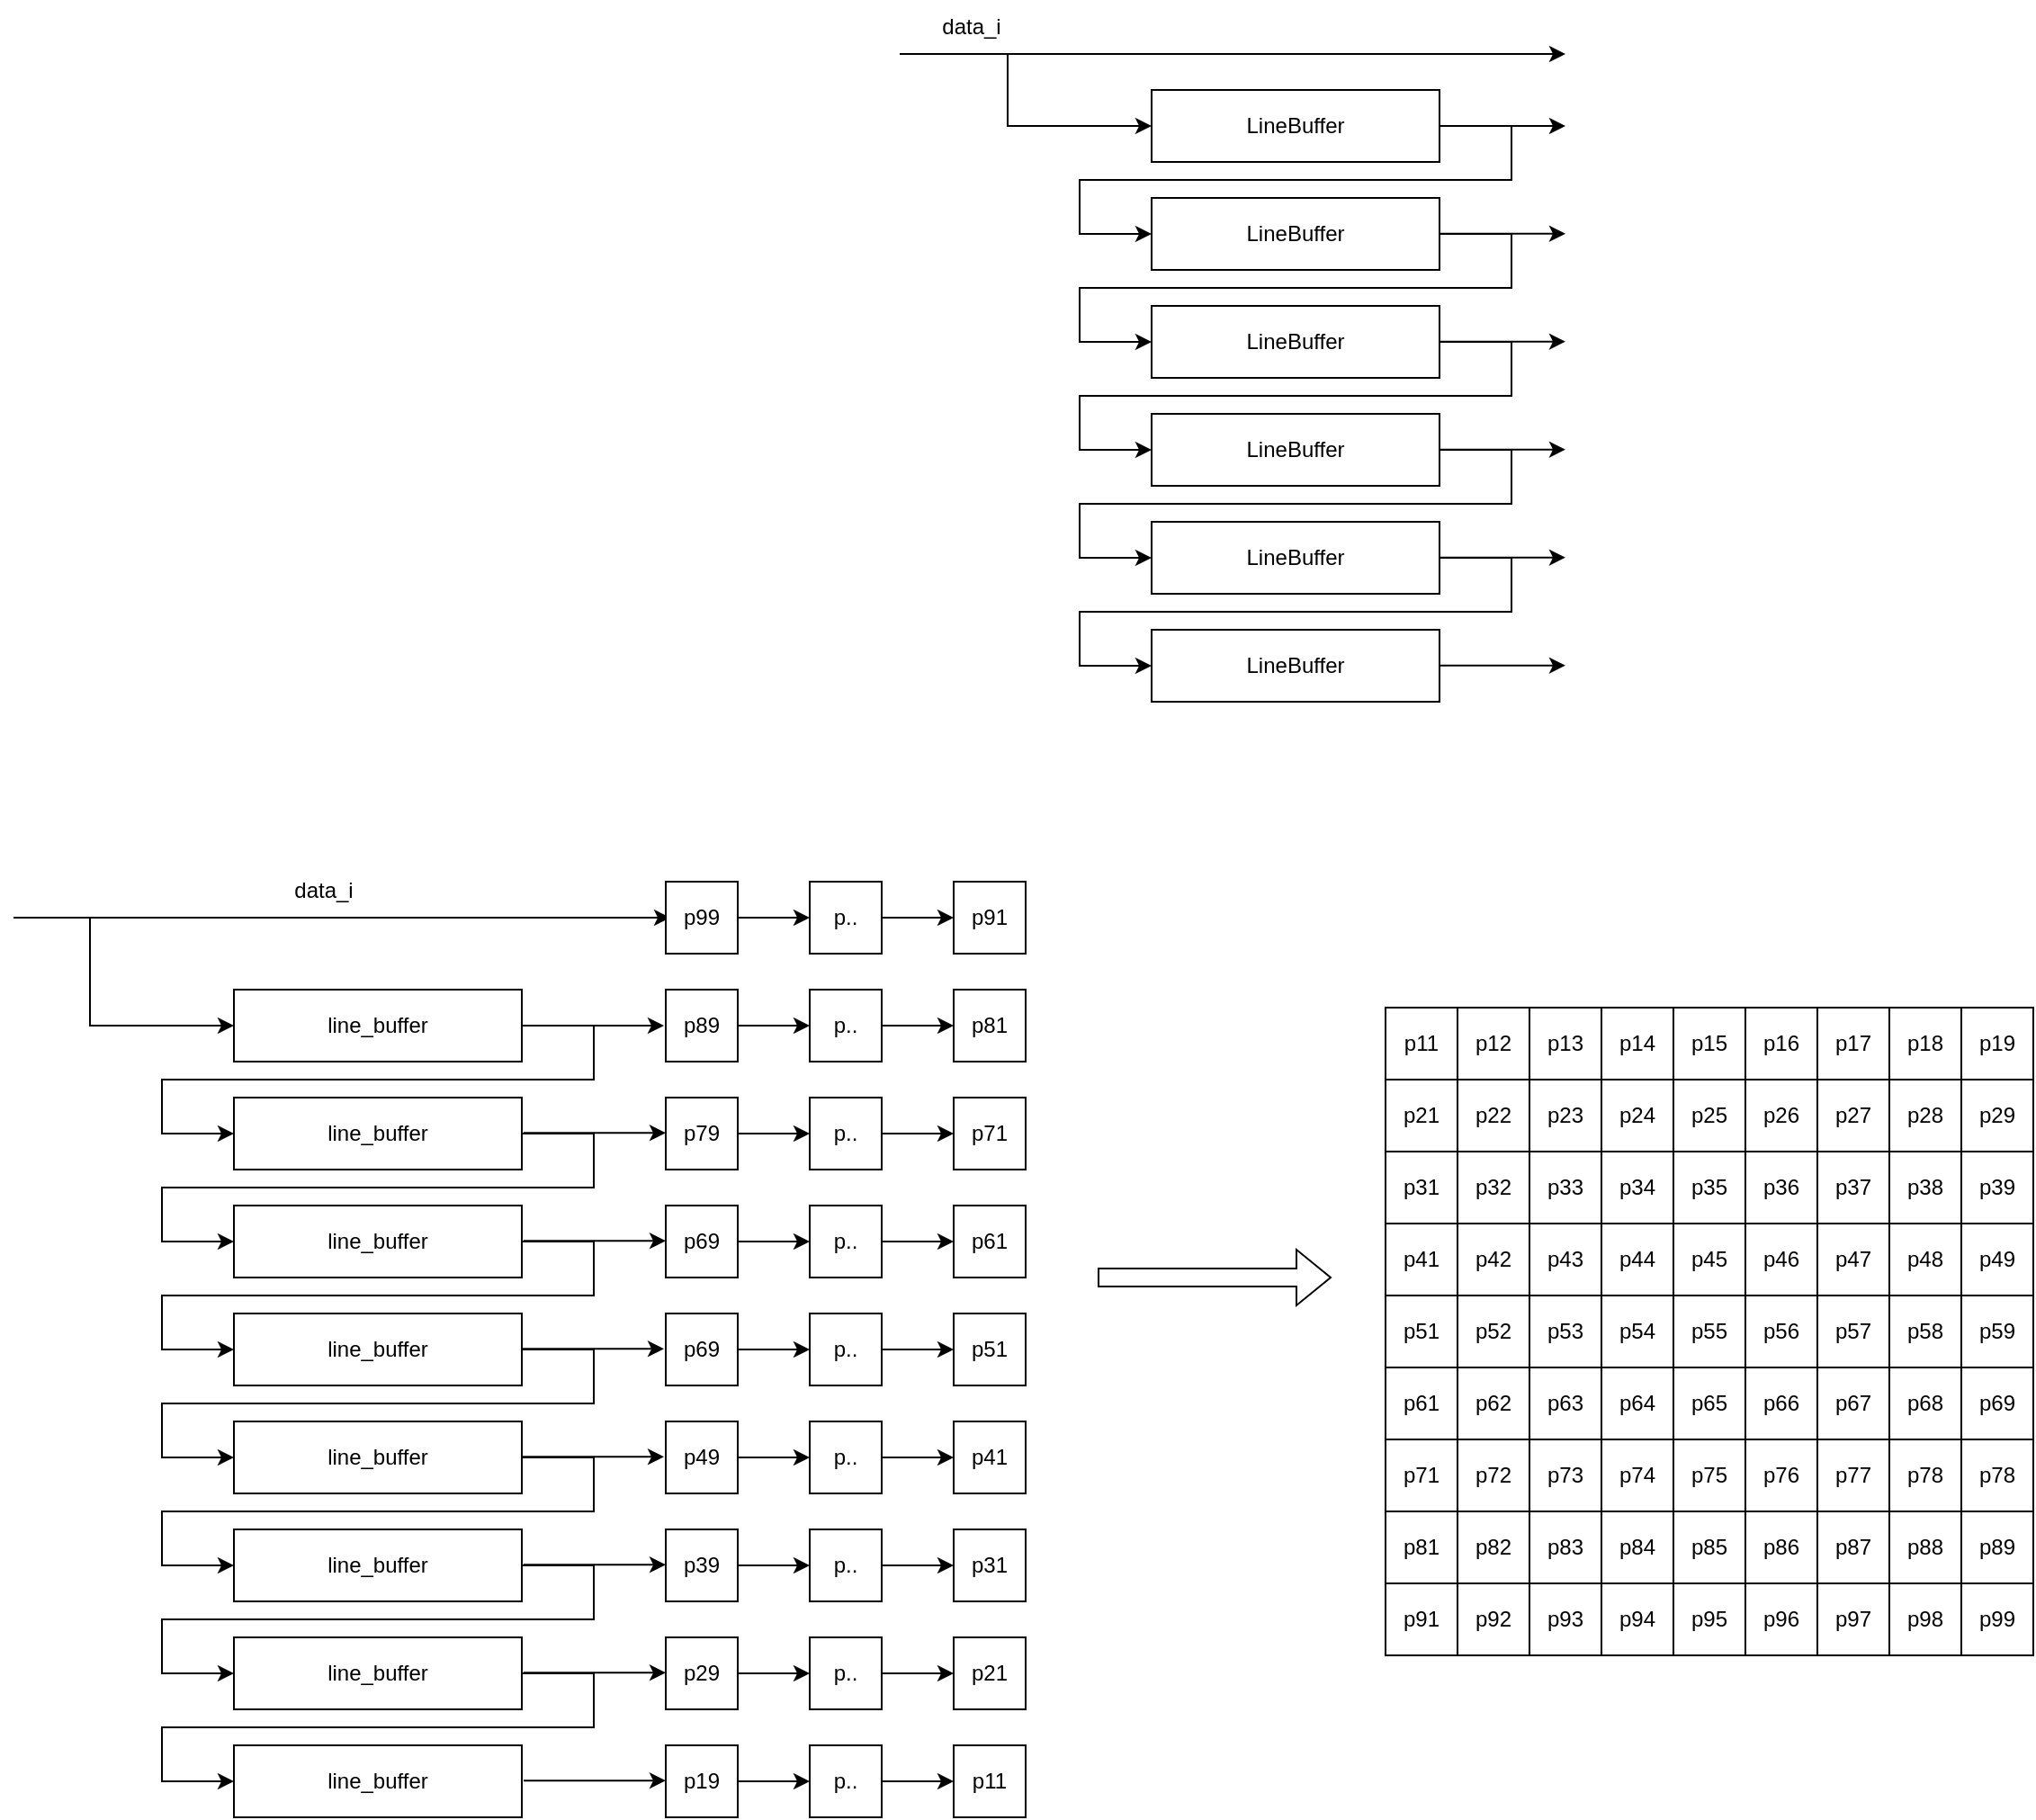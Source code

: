 <mxfile version="27.0.1">
  <diagram name="Page-1" id="rGgKpB5m5iq16dW2CrbF">
    <mxGraphModel dx="780" dy="1506" grid="1" gridSize="10" guides="1" tooltips="1" connect="1" arrows="1" fold="1" page="1" pageScale="1" pageWidth="850" pageHeight="1100" math="0" shadow="0">
      <root>
        <mxCell id="0" />
        <mxCell id="1" parent="0" />
        <mxCell id="uVn_jafMMcIAH3ZnY_Oj-1" value="" style="endArrow=classic;html=1;rounded=0;entryX=0;entryY=0.5;entryDx=0;entryDy=0;" parent="1" edge="1">
          <mxGeometry width="50" height="50" relative="1" as="geometry">
            <mxPoint x="77.5" y="320" as="sourcePoint" />
            <mxPoint x="442.5" y="320" as="targetPoint" />
          </mxGeometry>
        </mxCell>
        <mxCell id="uVn_jafMMcIAH3ZnY_Oj-3" value="data_i" style="text;html=1;align=center;verticalAlign=middle;whiteSpace=wrap;rounded=0;" parent="1" vertex="1">
          <mxGeometry x="220" y="290" width="60" height="30" as="geometry" />
        </mxCell>
        <mxCell id="uVn_jafMMcIAH3ZnY_Oj-5" value="line_buffer" style="rounded=0;whiteSpace=wrap;html=1;" parent="1" vertex="1">
          <mxGeometry x="200" y="360" width="160" height="40" as="geometry" />
        </mxCell>
        <mxCell id="uVn_jafMMcIAH3ZnY_Oj-12" value="line_buffer" style="rounded=0;whiteSpace=wrap;html=1;" parent="1" vertex="1">
          <mxGeometry x="200" y="420" width="160" height="40" as="geometry" />
        </mxCell>
        <mxCell id="uVn_jafMMcIAH3ZnY_Oj-13" value="line_buffer" style="rounded=0;whiteSpace=wrap;html=1;" parent="1" vertex="1">
          <mxGeometry x="200" y="480" width="160" height="40" as="geometry" />
        </mxCell>
        <mxCell id="uVn_jafMMcIAH3ZnY_Oj-14" value="line_buffer" style="rounded=0;whiteSpace=wrap;html=1;" parent="1" vertex="1">
          <mxGeometry x="200" y="540" width="160" height="40" as="geometry" />
        </mxCell>
        <mxCell id="uVn_jafMMcIAH3ZnY_Oj-16" value="line_buffer" style="rounded=0;whiteSpace=wrap;html=1;" parent="1" vertex="1">
          <mxGeometry x="200" y="600" width="160" height="40" as="geometry" />
        </mxCell>
        <mxCell id="uVn_jafMMcIAH3ZnY_Oj-17" value="line_buffer" style="rounded=0;whiteSpace=wrap;html=1;" parent="1" vertex="1">
          <mxGeometry x="200" y="660" width="160" height="40" as="geometry" />
        </mxCell>
        <mxCell id="uVn_jafMMcIAH3ZnY_Oj-18" value="line_buffer" style="rounded=0;whiteSpace=wrap;html=1;" parent="1" vertex="1">
          <mxGeometry x="200" y="720" width="160" height="40" as="geometry" />
        </mxCell>
        <mxCell id="uVn_jafMMcIAH3ZnY_Oj-19" value="line_buffer" style="rounded=0;whiteSpace=wrap;html=1;" parent="1" vertex="1">
          <mxGeometry x="200" y="780" width="160" height="40" as="geometry" />
        </mxCell>
        <mxCell id="uVn_jafMMcIAH3ZnY_Oj-21" value="" style="endArrow=classic;html=1;rounded=0;entryX=0;entryY=0.5;entryDx=0;entryDy=0;" parent="1" target="uVn_jafMMcIAH3ZnY_Oj-5" edge="1">
          <mxGeometry width="50" height="50" relative="1" as="geometry">
            <mxPoint x="120" y="320" as="sourcePoint" />
            <mxPoint x="180" y="350" as="targetPoint" />
            <Array as="points">
              <mxPoint x="120" y="380" />
            </Array>
          </mxGeometry>
        </mxCell>
        <mxCell id="uVn_jafMMcIAH3ZnY_Oj-23" value="" style="endArrow=classic;html=1;rounded=0;exitX=1;exitY=0.5;exitDx=0;exitDy=0;entryX=0;entryY=0.5;entryDx=0;entryDy=0;" parent="1" source="uVn_jafMMcIAH3ZnY_Oj-5" target="uVn_jafMMcIAH3ZnY_Oj-12" edge="1">
          <mxGeometry width="50" height="50" relative="1" as="geometry">
            <mxPoint x="360" y="420" as="sourcePoint" />
            <mxPoint x="410" y="370" as="targetPoint" />
            <Array as="points">
              <mxPoint x="400" y="380" />
              <mxPoint x="400" y="410" />
              <mxPoint x="160" y="410" />
              <mxPoint x="160" y="440" />
            </Array>
          </mxGeometry>
        </mxCell>
        <mxCell id="uVn_jafMMcIAH3ZnY_Oj-25" value="" style="endArrow=classic;html=1;rounded=0;exitX=1;exitY=0.5;exitDx=0;exitDy=0;entryX=0;entryY=0.5;entryDx=0;entryDy=0;" parent="1" source="uVn_jafMMcIAH3ZnY_Oj-12" target="uVn_jafMMcIAH3ZnY_Oj-13" edge="1">
          <mxGeometry width="50" height="50" relative="1" as="geometry">
            <mxPoint x="360" y="490" as="sourcePoint" />
            <mxPoint x="410" y="440" as="targetPoint" />
            <Array as="points">
              <mxPoint x="400" y="440" />
              <mxPoint x="400" y="470" />
              <mxPoint x="160" y="470" />
              <mxPoint x="160" y="500" />
            </Array>
          </mxGeometry>
        </mxCell>
        <mxCell id="uVn_jafMMcIAH3ZnY_Oj-26" value="" style="endArrow=classic;html=1;rounded=0;exitX=1;exitY=0.5;exitDx=0;exitDy=0;entryX=0;entryY=0.5;entryDx=0;entryDy=0;" parent="1" edge="1">
          <mxGeometry width="50" height="50" relative="1" as="geometry">
            <mxPoint x="360" y="500" as="sourcePoint" />
            <mxPoint x="200" y="560" as="targetPoint" />
            <Array as="points">
              <mxPoint x="400" y="500" />
              <mxPoint x="400" y="530" />
              <mxPoint x="160" y="530" />
              <mxPoint x="160" y="560" />
            </Array>
          </mxGeometry>
        </mxCell>
        <mxCell id="uVn_jafMMcIAH3ZnY_Oj-27" value="" style="endArrow=classic;html=1;rounded=0;exitX=1;exitY=0.5;exitDx=0;exitDy=0;entryX=0;entryY=0.5;entryDx=0;entryDy=0;" parent="1" edge="1">
          <mxGeometry width="50" height="50" relative="1" as="geometry">
            <mxPoint x="360" y="560" as="sourcePoint" />
            <mxPoint x="200" y="620" as="targetPoint" />
            <Array as="points">
              <mxPoint x="400" y="560" />
              <mxPoint x="400" y="590" />
              <mxPoint x="160" y="590" />
              <mxPoint x="160" y="620" />
            </Array>
          </mxGeometry>
        </mxCell>
        <mxCell id="uVn_jafMMcIAH3ZnY_Oj-28" value="" style="endArrow=classic;html=1;rounded=0;exitX=1;exitY=0.5;exitDx=0;exitDy=0;entryX=0;entryY=0.5;entryDx=0;entryDy=0;" parent="1" edge="1">
          <mxGeometry width="50" height="50" relative="1" as="geometry">
            <mxPoint x="360" y="620" as="sourcePoint" />
            <mxPoint x="200" y="680" as="targetPoint" />
            <Array as="points">
              <mxPoint x="400" y="620" />
              <mxPoint x="400" y="650" />
              <mxPoint x="160" y="650" />
              <mxPoint x="160" y="680" />
            </Array>
          </mxGeometry>
        </mxCell>
        <mxCell id="uVn_jafMMcIAH3ZnY_Oj-29" value="" style="endArrow=classic;html=1;rounded=0;exitX=1;exitY=0.5;exitDx=0;exitDy=0;entryX=0;entryY=0.5;entryDx=0;entryDy=0;" parent="1" edge="1">
          <mxGeometry width="50" height="50" relative="1" as="geometry">
            <mxPoint x="360" y="680" as="sourcePoint" />
            <mxPoint x="200" y="740" as="targetPoint" />
            <Array as="points">
              <mxPoint x="400" y="680" />
              <mxPoint x="400" y="710" />
              <mxPoint x="160" y="710" />
              <mxPoint x="160" y="740" />
            </Array>
          </mxGeometry>
        </mxCell>
        <mxCell id="uVn_jafMMcIAH3ZnY_Oj-30" value="" style="endArrow=classic;html=1;rounded=0;exitX=1;exitY=0.5;exitDx=0;exitDy=0;entryX=0;entryY=0.5;entryDx=0;entryDy=0;" parent="1" edge="1">
          <mxGeometry width="50" height="50" relative="1" as="geometry">
            <mxPoint x="360" y="740" as="sourcePoint" />
            <mxPoint x="200" y="800" as="targetPoint" />
            <Array as="points">
              <mxPoint x="400" y="740" />
              <mxPoint x="400" y="770" />
              <mxPoint x="160" y="770" />
              <mxPoint x="160" y="800" />
            </Array>
          </mxGeometry>
        </mxCell>
        <mxCell id="uVn_jafMMcIAH3ZnY_Oj-44" value="" style="endArrow=classic;html=1;rounded=0;exitX=1;exitY=0.5;exitDx=0;exitDy=0;" parent="1" source="uVn_jafMMcIAH3ZnY_Oj-5" edge="1">
          <mxGeometry width="50" height="50" relative="1" as="geometry">
            <mxPoint x="420" y="440" as="sourcePoint" />
            <mxPoint x="439" y="380" as="targetPoint" />
          </mxGeometry>
        </mxCell>
        <mxCell id="uVn_jafMMcIAH3ZnY_Oj-54" value="" style="group" parent="1" vertex="1" connectable="0">
          <mxGeometry x="440" y="360" width="200" height="40" as="geometry" />
        </mxCell>
        <mxCell id="uVn_jafMMcIAH3ZnY_Oj-55" value="p89" style="rounded=0;whiteSpace=wrap;html=1;" parent="uVn_jafMMcIAH3ZnY_Oj-54" vertex="1">
          <mxGeometry width="40" height="40" as="geometry" />
        </mxCell>
        <mxCell id="uVn_jafMMcIAH3ZnY_Oj-56" value="" style="endArrow=classic;html=1;rounded=0;exitX=1;exitY=0.5;exitDx=0;exitDy=0;" parent="uVn_jafMMcIAH3ZnY_Oj-54" source="uVn_jafMMcIAH3ZnY_Oj-55" edge="1">
          <mxGeometry width="50" height="50" relative="1" as="geometry">
            <mxPoint x="120" y="90" as="sourcePoint" />
            <mxPoint x="80" y="20" as="targetPoint" />
          </mxGeometry>
        </mxCell>
        <mxCell id="uVn_jafMMcIAH3ZnY_Oj-57" value="p.." style="rounded=0;whiteSpace=wrap;html=1;" parent="uVn_jafMMcIAH3ZnY_Oj-54" vertex="1">
          <mxGeometry x="80" width="40" height="40" as="geometry" />
        </mxCell>
        <mxCell id="uVn_jafMMcIAH3ZnY_Oj-58" value="p81" style="rounded=0;whiteSpace=wrap;html=1;" parent="uVn_jafMMcIAH3ZnY_Oj-54" vertex="1">
          <mxGeometry x="160" width="40" height="40" as="geometry" />
        </mxCell>
        <mxCell id="uVn_jafMMcIAH3ZnY_Oj-59" value="" style="endArrow=classic;html=1;rounded=0;exitX=1;exitY=0.5;exitDx=0;exitDy=0;entryX=0;entryY=0.5;entryDx=0;entryDy=0;" parent="uVn_jafMMcIAH3ZnY_Oj-54" source="uVn_jafMMcIAH3ZnY_Oj-57" target="uVn_jafMMcIAH3ZnY_Oj-58" edge="1">
          <mxGeometry width="50" height="50" relative="1" as="geometry">
            <mxPoint x="190" y="105" as="sourcePoint" />
            <mxPoint x="240" y="55" as="targetPoint" />
          </mxGeometry>
        </mxCell>
        <mxCell id="uVn_jafMMcIAH3ZnY_Oj-85" value="" style="group" parent="1" vertex="1" connectable="0">
          <mxGeometry x="440" y="420" width="200" height="40" as="geometry" />
        </mxCell>
        <mxCell id="uVn_jafMMcIAH3ZnY_Oj-86" value="p79" style="rounded=0;whiteSpace=wrap;html=1;" parent="uVn_jafMMcIAH3ZnY_Oj-85" vertex="1">
          <mxGeometry width="40" height="40" as="geometry" />
        </mxCell>
        <mxCell id="uVn_jafMMcIAH3ZnY_Oj-87" value="" style="endArrow=classic;html=1;rounded=0;exitX=1;exitY=0.5;exitDx=0;exitDy=0;" parent="uVn_jafMMcIAH3ZnY_Oj-85" source="uVn_jafMMcIAH3ZnY_Oj-86" edge="1">
          <mxGeometry width="50" height="50" relative="1" as="geometry">
            <mxPoint x="120" y="90" as="sourcePoint" />
            <mxPoint x="80" y="20" as="targetPoint" />
          </mxGeometry>
        </mxCell>
        <mxCell id="uVn_jafMMcIAH3ZnY_Oj-88" value="p.." style="rounded=0;whiteSpace=wrap;html=1;" parent="uVn_jafMMcIAH3ZnY_Oj-85" vertex="1">
          <mxGeometry x="80" width="40" height="40" as="geometry" />
        </mxCell>
        <mxCell id="uVn_jafMMcIAH3ZnY_Oj-89" value="p71" style="rounded=0;whiteSpace=wrap;html=1;" parent="uVn_jafMMcIAH3ZnY_Oj-85" vertex="1">
          <mxGeometry x="160" width="40" height="40" as="geometry" />
        </mxCell>
        <mxCell id="uVn_jafMMcIAH3ZnY_Oj-90" value="" style="endArrow=classic;html=1;rounded=0;exitX=1;exitY=0.5;exitDx=0;exitDy=0;entryX=0;entryY=0.5;entryDx=0;entryDy=0;" parent="uVn_jafMMcIAH3ZnY_Oj-85" source="uVn_jafMMcIAH3ZnY_Oj-88" target="uVn_jafMMcIAH3ZnY_Oj-89" edge="1">
          <mxGeometry width="50" height="50" relative="1" as="geometry">
            <mxPoint x="190" y="105" as="sourcePoint" />
            <mxPoint x="240" y="55" as="targetPoint" />
          </mxGeometry>
        </mxCell>
        <mxCell id="uVn_jafMMcIAH3ZnY_Oj-91" value="" style="group" parent="1" vertex="1" connectable="0">
          <mxGeometry x="440" y="480" width="200" height="40" as="geometry" />
        </mxCell>
        <mxCell id="uVn_jafMMcIAH3ZnY_Oj-92" value="p69" style="rounded=0;whiteSpace=wrap;html=1;" parent="uVn_jafMMcIAH3ZnY_Oj-91" vertex="1">
          <mxGeometry width="40" height="40" as="geometry" />
        </mxCell>
        <mxCell id="uVn_jafMMcIAH3ZnY_Oj-93" value="" style="endArrow=classic;html=1;rounded=0;exitX=1;exitY=0.5;exitDx=0;exitDy=0;" parent="uVn_jafMMcIAH3ZnY_Oj-91" source="uVn_jafMMcIAH3ZnY_Oj-92" edge="1">
          <mxGeometry width="50" height="50" relative="1" as="geometry">
            <mxPoint x="120" y="90" as="sourcePoint" />
            <mxPoint x="80" y="20" as="targetPoint" />
          </mxGeometry>
        </mxCell>
        <mxCell id="uVn_jafMMcIAH3ZnY_Oj-94" value="p.." style="rounded=0;whiteSpace=wrap;html=1;" parent="uVn_jafMMcIAH3ZnY_Oj-91" vertex="1">
          <mxGeometry x="80" width="40" height="40" as="geometry" />
        </mxCell>
        <mxCell id="uVn_jafMMcIAH3ZnY_Oj-95" value="p61" style="rounded=0;whiteSpace=wrap;html=1;" parent="uVn_jafMMcIAH3ZnY_Oj-91" vertex="1">
          <mxGeometry x="160" width="40" height="40" as="geometry" />
        </mxCell>
        <mxCell id="uVn_jafMMcIAH3ZnY_Oj-96" value="" style="endArrow=classic;html=1;rounded=0;exitX=1;exitY=0.5;exitDx=0;exitDy=0;entryX=0;entryY=0.5;entryDx=0;entryDy=0;" parent="uVn_jafMMcIAH3ZnY_Oj-91" source="uVn_jafMMcIAH3ZnY_Oj-94" target="uVn_jafMMcIAH3ZnY_Oj-95" edge="1">
          <mxGeometry width="50" height="50" relative="1" as="geometry">
            <mxPoint x="190" y="105" as="sourcePoint" />
            <mxPoint x="240" y="55" as="targetPoint" />
          </mxGeometry>
        </mxCell>
        <mxCell id="uVn_jafMMcIAH3ZnY_Oj-97" value="" style="group" parent="1" vertex="1" connectable="0">
          <mxGeometry x="440" y="540" width="200" height="40" as="geometry" />
        </mxCell>
        <mxCell id="uVn_jafMMcIAH3ZnY_Oj-98" value="p69" style="rounded=0;whiteSpace=wrap;html=1;" parent="uVn_jafMMcIAH3ZnY_Oj-97" vertex="1">
          <mxGeometry width="40" height="40" as="geometry" />
        </mxCell>
        <mxCell id="uVn_jafMMcIAH3ZnY_Oj-99" value="" style="endArrow=classic;html=1;rounded=0;exitX=1;exitY=0.5;exitDx=0;exitDy=0;" parent="uVn_jafMMcIAH3ZnY_Oj-97" source="uVn_jafMMcIAH3ZnY_Oj-98" edge="1">
          <mxGeometry width="50" height="50" relative="1" as="geometry">
            <mxPoint x="120" y="90" as="sourcePoint" />
            <mxPoint x="80" y="20" as="targetPoint" />
          </mxGeometry>
        </mxCell>
        <mxCell id="uVn_jafMMcIAH3ZnY_Oj-100" value="p.." style="rounded=0;whiteSpace=wrap;html=1;" parent="uVn_jafMMcIAH3ZnY_Oj-97" vertex="1">
          <mxGeometry x="80" width="40" height="40" as="geometry" />
        </mxCell>
        <mxCell id="uVn_jafMMcIAH3ZnY_Oj-101" value="p51" style="rounded=0;whiteSpace=wrap;html=1;" parent="uVn_jafMMcIAH3ZnY_Oj-97" vertex="1">
          <mxGeometry x="160" width="40" height="40" as="geometry" />
        </mxCell>
        <mxCell id="uVn_jafMMcIAH3ZnY_Oj-102" value="" style="endArrow=classic;html=1;rounded=0;exitX=1;exitY=0.5;exitDx=0;exitDy=0;entryX=0;entryY=0.5;entryDx=0;entryDy=0;" parent="uVn_jafMMcIAH3ZnY_Oj-97" source="uVn_jafMMcIAH3ZnY_Oj-100" target="uVn_jafMMcIAH3ZnY_Oj-101" edge="1">
          <mxGeometry width="50" height="50" relative="1" as="geometry">
            <mxPoint x="190" y="105" as="sourcePoint" />
            <mxPoint x="240" y="55" as="targetPoint" />
          </mxGeometry>
        </mxCell>
        <mxCell id="uVn_jafMMcIAH3ZnY_Oj-103" value="" style="group" parent="1" vertex="1" connectable="0">
          <mxGeometry x="440" y="600" width="200" height="40" as="geometry" />
        </mxCell>
        <mxCell id="uVn_jafMMcIAH3ZnY_Oj-104" value="p49" style="rounded=0;whiteSpace=wrap;html=1;" parent="uVn_jafMMcIAH3ZnY_Oj-103" vertex="1">
          <mxGeometry width="40" height="40" as="geometry" />
        </mxCell>
        <mxCell id="uVn_jafMMcIAH3ZnY_Oj-105" value="" style="endArrow=classic;html=1;rounded=0;exitX=1;exitY=0.5;exitDx=0;exitDy=0;" parent="uVn_jafMMcIAH3ZnY_Oj-103" source="uVn_jafMMcIAH3ZnY_Oj-104" edge="1">
          <mxGeometry width="50" height="50" relative="1" as="geometry">
            <mxPoint x="120" y="90" as="sourcePoint" />
            <mxPoint x="80" y="20" as="targetPoint" />
          </mxGeometry>
        </mxCell>
        <mxCell id="uVn_jafMMcIAH3ZnY_Oj-106" value="p.." style="rounded=0;whiteSpace=wrap;html=1;" parent="uVn_jafMMcIAH3ZnY_Oj-103" vertex="1">
          <mxGeometry x="80" width="40" height="40" as="geometry" />
        </mxCell>
        <mxCell id="uVn_jafMMcIAH3ZnY_Oj-107" value="p41" style="rounded=0;whiteSpace=wrap;html=1;" parent="uVn_jafMMcIAH3ZnY_Oj-103" vertex="1">
          <mxGeometry x="160" width="40" height="40" as="geometry" />
        </mxCell>
        <mxCell id="uVn_jafMMcIAH3ZnY_Oj-108" value="" style="endArrow=classic;html=1;rounded=0;exitX=1;exitY=0.5;exitDx=0;exitDy=0;entryX=0;entryY=0.5;entryDx=0;entryDy=0;" parent="uVn_jafMMcIAH3ZnY_Oj-103" source="uVn_jafMMcIAH3ZnY_Oj-106" target="uVn_jafMMcIAH3ZnY_Oj-107" edge="1">
          <mxGeometry width="50" height="50" relative="1" as="geometry">
            <mxPoint x="190" y="105" as="sourcePoint" />
            <mxPoint x="240" y="55" as="targetPoint" />
          </mxGeometry>
        </mxCell>
        <mxCell id="uVn_jafMMcIAH3ZnY_Oj-109" value="" style="group" parent="1" vertex="1" connectable="0">
          <mxGeometry x="440" y="660" width="200" height="40" as="geometry" />
        </mxCell>
        <mxCell id="uVn_jafMMcIAH3ZnY_Oj-110" value="p39" style="rounded=0;whiteSpace=wrap;html=1;" parent="uVn_jafMMcIAH3ZnY_Oj-109" vertex="1">
          <mxGeometry width="40" height="40" as="geometry" />
        </mxCell>
        <mxCell id="uVn_jafMMcIAH3ZnY_Oj-111" value="" style="endArrow=classic;html=1;rounded=0;exitX=1;exitY=0.5;exitDx=0;exitDy=0;" parent="uVn_jafMMcIAH3ZnY_Oj-109" source="uVn_jafMMcIAH3ZnY_Oj-110" edge="1">
          <mxGeometry width="50" height="50" relative="1" as="geometry">
            <mxPoint x="120" y="90" as="sourcePoint" />
            <mxPoint x="80" y="20" as="targetPoint" />
          </mxGeometry>
        </mxCell>
        <mxCell id="uVn_jafMMcIAH3ZnY_Oj-112" value="p.." style="rounded=0;whiteSpace=wrap;html=1;" parent="uVn_jafMMcIAH3ZnY_Oj-109" vertex="1">
          <mxGeometry x="80" width="40" height="40" as="geometry" />
        </mxCell>
        <mxCell id="uVn_jafMMcIAH3ZnY_Oj-113" value="p31" style="rounded=0;whiteSpace=wrap;html=1;" parent="uVn_jafMMcIAH3ZnY_Oj-109" vertex="1">
          <mxGeometry x="160" width="40" height="40" as="geometry" />
        </mxCell>
        <mxCell id="uVn_jafMMcIAH3ZnY_Oj-114" value="" style="endArrow=classic;html=1;rounded=0;exitX=1;exitY=0.5;exitDx=0;exitDy=0;entryX=0;entryY=0.5;entryDx=0;entryDy=0;" parent="uVn_jafMMcIAH3ZnY_Oj-109" source="uVn_jafMMcIAH3ZnY_Oj-112" target="uVn_jafMMcIAH3ZnY_Oj-113" edge="1">
          <mxGeometry width="50" height="50" relative="1" as="geometry">
            <mxPoint x="190" y="105" as="sourcePoint" />
            <mxPoint x="240" y="55" as="targetPoint" />
          </mxGeometry>
        </mxCell>
        <mxCell id="uVn_jafMMcIAH3ZnY_Oj-115" value="" style="group" parent="1" vertex="1" connectable="0">
          <mxGeometry x="440" y="720" width="200" height="40" as="geometry" />
        </mxCell>
        <mxCell id="uVn_jafMMcIAH3ZnY_Oj-116" value="p29" style="rounded=0;whiteSpace=wrap;html=1;" parent="uVn_jafMMcIAH3ZnY_Oj-115" vertex="1">
          <mxGeometry width="40" height="40" as="geometry" />
        </mxCell>
        <mxCell id="uVn_jafMMcIAH3ZnY_Oj-117" value="" style="endArrow=classic;html=1;rounded=0;exitX=1;exitY=0.5;exitDx=0;exitDy=0;" parent="uVn_jafMMcIAH3ZnY_Oj-115" source="uVn_jafMMcIAH3ZnY_Oj-116" edge="1">
          <mxGeometry width="50" height="50" relative="1" as="geometry">
            <mxPoint x="120" y="90" as="sourcePoint" />
            <mxPoint x="80" y="20" as="targetPoint" />
          </mxGeometry>
        </mxCell>
        <mxCell id="uVn_jafMMcIAH3ZnY_Oj-118" value="p.." style="rounded=0;whiteSpace=wrap;html=1;" parent="uVn_jafMMcIAH3ZnY_Oj-115" vertex="1">
          <mxGeometry x="80" width="40" height="40" as="geometry" />
        </mxCell>
        <mxCell id="uVn_jafMMcIAH3ZnY_Oj-119" value="p21" style="rounded=0;whiteSpace=wrap;html=1;" parent="uVn_jafMMcIAH3ZnY_Oj-115" vertex="1">
          <mxGeometry x="160" width="40" height="40" as="geometry" />
        </mxCell>
        <mxCell id="uVn_jafMMcIAH3ZnY_Oj-120" value="" style="endArrow=classic;html=1;rounded=0;exitX=1;exitY=0.5;exitDx=0;exitDy=0;entryX=0;entryY=0.5;entryDx=0;entryDy=0;" parent="uVn_jafMMcIAH3ZnY_Oj-115" source="uVn_jafMMcIAH3ZnY_Oj-118" target="uVn_jafMMcIAH3ZnY_Oj-119" edge="1">
          <mxGeometry width="50" height="50" relative="1" as="geometry">
            <mxPoint x="190" y="105" as="sourcePoint" />
            <mxPoint x="240" y="55" as="targetPoint" />
          </mxGeometry>
        </mxCell>
        <mxCell id="uVn_jafMMcIAH3ZnY_Oj-121" value="" style="endArrow=classic;html=1;rounded=0;exitX=1;exitY=0.5;exitDx=0;exitDy=0;" parent="1" edge="1">
          <mxGeometry width="50" height="50" relative="1" as="geometry">
            <mxPoint x="361" y="439.67" as="sourcePoint" />
            <mxPoint x="440" y="439.67" as="targetPoint" />
          </mxGeometry>
        </mxCell>
        <mxCell id="uVn_jafMMcIAH3ZnY_Oj-122" value="" style="endArrow=classic;html=1;rounded=0;exitX=1;exitY=0.5;exitDx=0;exitDy=0;" parent="1" edge="1">
          <mxGeometry width="50" height="50" relative="1" as="geometry">
            <mxPoint x="361" y="499.67" as="sourcePoint" />
            <mxPoint x="440" y="499.67" as="targetPoint" />
          </mxGeometry>
        </mxCell>
        <mxCell id="uVn_jafMMcIAH3ZnY_Oj-123" value="" style="endArrow=classic;html=1;rounded=0;exitX=1;exitY=0.5;exitDx=0;exitDy=0;" parent="1" edge="1">
          <mxGeometry width="50" height="50" relative="1" as="geometry">
            <mxPoint x="360" y="559.67" as="sourcePoint" />
            <mxPoint x="439" y="559.67" as="targetPoint" />
          </mxGeometry>
        </mxCell>
        <mxCell id="uVn_jafMMcIAH3ZnY_Oj-124" value="" style="endArrow=classic;html=1;rounded=0;exitX=1;exitY=0.5;exitDx=0;exitDy=0;" parent="1" edge="1">
          <mxGeometry width="50" height="50" relative="1" as="geometry">
            <mxPoint x="360" y="619.67" as="sourcePoint" />
            <mxPoint x="439" y="619.67" as="targetPoint" />
          </mxGeometry>
        </mxCell>
        <mxCell id="uVn_jafMMcIAH3ZnY_Oj-125" value="" style="endArrow=classic;html=1;rounded=0;exitX=1;exitY=0.5;exitDx=0;exitDy=0;" parent="1" edge="1">
          <mxGeometry width="50" height="50" relative="1" as="geometry">
            <mxPoint x="361" y="679.67" as="sourcePoint" />
            <mxPoint x="440" y="679.67" as="targetPoint" />
          </mxGeometry>
        </mxCell>
        <mxCell id="uVn_jafMMcIAH3ZnY_Oj-126" value="" style="endArrow=classic;html=1;rounded=0;exitX=1;exitY=0.5;exitDx=0;exitDy=0;" parent="1" edge="1">
          <mxGeometry width="50" height="50" relative="1" as="geometry">
            <mxPoint x="361" y="739.67" as="sourcePoint" />
            <mxPoint x="440" y="739.67" as="targetPoint" />
          </mxGeometry>
        </mxCell>
        <mxCell id="uVn_jafMMcIAH3ZnY_Oj-127" value="" style="group" parent="1" vertex="1" connectable="0">
          <mxGeometry x="440" y="780" width="200" height="40" as="geometry" />
        </mxCell>
        <mxCell id="uVn_jafMMcIAH3ZnY_Oj-128" value="p19" style="rounded=0;whiteSpace=wrap;html=1;" parent="uVn_jafMMcIAH3ZnY_Oj-127" vertex="1">
          <mxGeometry width="40" height="40" as="geometry" />
        </mxCell>
        <mxCell id="uVn_jafMMcIAH3ZnY_Oj-129" value="" style="endArrow=classic;html=1;rounded=0;exitX=1;exitY=0.5;exitDx=0;exitDy=0;" parent="uVn_jafMMcIAH3ZnY_Oj-127" source="uVn_jafMMcIAH3ZnY_Oj-128" edge="1">
          <mxGeometry width="50" height="50" relative="1" as="geometry">
            <mxPoint x="120" y="90" as="sourcePoint" />
            <mxPoint x="80" y="20" as="targetPoint" />
          </mxGeometry>
        </mxCell>
        <mxCell id="uVn_jafMMcIAH3ZnY_Oj-130" value="p.." style="rounded=0;whiteSpace=wrap;html=1;" parent="uVn_jafMMcIAH3ZnY_Oj-127" vertex="1">
          <mxGeometry x="80" width="40" height="40" as="geometry" />
        </mxCell>
        <mxCell id="uVn_jafMMcIAH3ZnY_Oj-131" value="p11" style="rounded=0;whiteSpace=wrap;html=1;" parent="uVn_jafMMcIAH3ZnY_Oj-127" vertex="1">
          <mxGeometry x="160" width="40" height="40" as="geometry" />
        </mxCell>
        <mxCell id="uVn_jafMMcIAH3ZnY_Oj-132" value="" style="endArrow=classic;html=1;rounded=0;exitX=1;exitY=0.5;exitDx=0;exitDy=0;entryX=0;entryY=0.5;entryDx=0;entryDy=0;" parent="uVn_jafMMcIAH3ZnY_Oj-127" source="uVn_jafMMcIAH3ZnY_Oj-130" target="uVn_jafMMcIAH3ZnY_Oj-131" edge="1">
          <mxGeometry width="50" height="50" relative="1" as="geometry">
            <mxPoint x="190" y="105" as="sourcePoint" />
            <mxPoint x="240" y="55" as="targetPoint" />
          </mxGeometry>
        </mxCell>
        <mxCell id="uVn_jafMMcIAH3ZnY_Oj-133" value="" style="endArrow=classic;html=1;rounded=0;exitX=1;exitY=0.5;exitDx=0;exitDy=0;" parent="1" edge="1">
          <mxGeometry width="50" height="50" relative="1" as="geometry">
            <mxPoint x="361" y="799.6" as="sourcePoint" />
            <mxPoint x="440" y="799.6" as="targetPoint" />
          </mxGeometry>
        </mxCell>
        <mxCell id="uVn_jafMMcIAH3ZnY_Oj-134" value="" style="shape=flexArrow;endArrow=classic;html=1;rounded=0;" parent="1" edge="1">
          <mxGeometry width="50" height="50" relative="1" as="geometry">
            <mxPoint x="680" y="520" as="sourcePoint" />
            <mxPoint x="810" y="520" as="targetPoint" />
          </mxGeometry>
        </mxCell>
        <mxCell id="uVn_jafMMcIAH3ZnY_Oj-48" value="p99" style="rounded=0;whiteSpace=wrap;html=1;" parent="1" vertex="1">
          <mxGeometry x="440" y="300" width="40" height="40" as="geometry" />
        </mxCell>
        <mxCell id="uVn_jafMMcIAH3ZnY_Oj-49" value="" style="endArrow=classic;html=1;rounded=0;exitX=1;exitY=0.5;exitDx=0;exitDy=0;" parent="1" source="uVn_jafMMcIAH3ZnY_Oj-48" edge="1">
          <mxGeometry width="50" height="50" relative="1" as="geometry">
            <mxPoint x="560" y="390" as="sourcePoint" />
            <mxPoint x="520" y="320" as="targetPoint" />
          </mxGeometry>
        </mxCell>
        <mxCell id="uVn_jafMMcIAH3ZnY_Oj-50" value="p.." style="rounded=0;whiteSpace=wrap;html=1;" parent="1" vertex="1">
          <mxGeometry x="520" y="300" width="40" height="40" as="geometry" />
        </mxCell>
        <mxCell id="uVn_jafMMcIAH3ZnY_Oj-51" value="p91" style="rounded=0;whiteSpace=wrap;html=1;" parent="1" vertex="1">
          <mxGeometry x="600" y="300" width="40" height="40" as="geometry" />
        </mxCell>
        <mxCell id="uVn_jafMMcIAH3ZnY_Oj-52" value="" style="endArrow=classic;html=1;rounded=0;exitX=1;exitY=0.5;exitDx=0;exitDy=0;entryX=0;entryY=0.5;entryDx=0;entryDy=0;" parent="1" source="uVn_jafMMcIAH3ZnY_Oj-50" target="uVn_jafMMcIAH3ZnY_Oj-51" edge="1">
          <mxGeometry width="50" height="50" relative="1" as="geometry">
            <mxPoint x="630" y="405" as="sourcePoint" />
            <mxPoint x="680" y="355" as="targetPoint" />
          </mxGeometry>
        </mxCell>
        <mxCell id="uVn_jafMMcIAH3ZnY_Oj-136" value="p11" style="rounded=0;whiteSpace=wrap;html=1;container=0;" parent="1" vertex="1">
          <mxGeometry x="840" y="370" width="40" height="40" as="geometry" />
        </mxCell>
        <mxCell id="uVn_jafMMcIAH3ZnY_Oj-137" value="p12" style="rounded=0;whiteSpace=wrap;html=1;container=0;" parent="1" vertex="1">
          <mxGeometry x="880" y="370" width="40" height="40" as="geometry" />
        </mxCell>
        <mxCell id="uVn_jafMMcIAH3ZnY_Oj-138" value="p13" style="rounded=0;whiteSpace=wrap;html=1;container=0;" parent="1" vertex="1">
          <mxGeometry x="920" y="370" width="40" height="40" as="geometry" />
        </mxCell>
        <mxCell id="uVn_jafMMcIAH3ZnY_Oj-139" value="p14" style="rounded=0;whiteSpace=wrap;html=1;container=0;" parent="1" vertex="1">
          <mxGeometry x="960" y="370" width="40" height="40" as="geometry" />
        </mxCell>
        <mxCell id="uVn_jafMMcIAH3ZnY_Oj-140" value="p15" style="rounded=0;whiteSpace=wrap;html=1;container=0;" parent="1" vertex="1">
          <mxGeometry x="1000" y="370" width="40" height="40" as="geometry" />
        </mxCell>
        <mxCell id="uVn_jafMMcIAH3ZnY_Oj-141" value="p16" style="rounded=0;whiteSpace=wrap;html=1;container=0;" parent="1" vertex="1">
          <mxGeometry x="1040" y="370" width="40" height="40" as="geometry" />
        </mxCell>
        <mxCell id="uVn_jafMMcIAH3ZnY_Oj-142" value="p17" style="rounded=0;whiteSpace=wrap;html=1;container=0;" parent="1" vertex="1">
          <mxGeometry x="1080" y="370" width="40" height="40" as="geometry" />
        </mxCell>
        <mxCell id="uVn_jafMMcIAH3ZnY_Oj-143" value="p18" style="rounded=0;whiteSpace=wrap;html=1;container=0;" parent="1" vertex="1">
          <mxGeometry x="1120" y="370" width="40" height="40" as="geometry" />
        </mxCell>
        <mxCell id="uVn_jafMMcIAH3ZnY_Oj-144" value="p19" style="rounded=0;whiteSpace=wrap;html=1;container=0;" parent="1" vertex="1">
          <mxGeometry x="1160" y="370" width="40" height="40" as="geometry" />
        </mxCell>
        <mxCell id="uVn_jafMMcIAH3ZnY_Oj-156" value="p21" style="rounded=0;whiteSpace=wrap;html=1;container=0;" parent="1" vertex="1">
          <mxGeometry x="840" y="410" width="40" height="40" as="geometry" />
        </mxCell>
        <mxCell id="uVn_jafMMcIAH3ZnY_Oj-157" value="p22" style="rounded=0;whiteSpace=wrap;html=1;container=0;" parent="1" vertex="1">
          <mxGeometry x="880" y="410" width="40" height="40" as="geometry" />
        </mxCell>
        <mxCell id="uVn_jafMMcIAH3ZnY_Oj-158" value="p23" style="rounded=0;whiteSpace=wrap;html=1;container=0;" parent="1" vertex="1">
          <mxGeometry x="920" y="410" width="40" height="40" as="geometry" />
        </mxCell>
        <mxCell id="uVn_jafMMcIAH3ZnY_Oj-159" value="p24" style="rounded=0;whiteSpace=wrap;html=1;container=0;" parent="1" vertex="1">
          <mxGeometry x="960" y="410" width="40" height="40" as="geometry" />
        </mxCell>
        <mxCell id="uVn_jafMMcIAH3ZnY_Oj-160" value="p25" style="rounded=0;whiteSpace=wrap;html=1;container=0;" parent="1" vertex="1">
          <mxGeometry x="1000" y="410" width="40" height="40" as="geometry" />
        </mxCell>
        <mxCell id="uVn_jafMMcIAH3ZnY_Oj-161" value="p26" style="rounded=0;whiteSpace=wrap;html=1;container=0;" parent="1" vertex="1">
          <mxGeometry x="1040" y="410" width="40" height="40" as="geometry" />
        </mxCell>
        <mxCell id="uVn_jafMMcIAH3ZnY_Oj-162" value="p27" style="rounded=0;whiteSpace=wrap;html=1;container=0;" parent="1" vertex="1">
          <mxGeometry x="1080" y="410" width="40" height="40" as="geometry" />
        </mxCell>
        <mxCell id="uVn_jafMMcIAH3ZnY_Oj-163" value="p28" style="rounded=0;whiteSpace=wrap;html=1;container=0;" parent="1" vertex="1">
          <mxGeometry x="1120" y="410" width="40" height="40" as="geometry" />
        </mxCell>
        <mxCell id="uVn_jafMMcIAH3ZnY_Oj-164" value="p29" style="rounded=0;whiteSpace=wrap;html=1;container=0;" parent="1" vertex="1">
          <mxGeometry x="1160" y="410" width="40" height="40" as="geometry" />
        </mxCell>
        <mxCell id="uVn_jafMMcIAH3ZnY_Oj-166" value="p31" style="rounded=0;whiteSpace=wrap;html=1;container=0;" parent="1" vertex="1">
          <mxGeometry x="840" y="450" width="40" height="40" as="geometry" />
        </mxCell>
        <mxCell id="uVn_jafMMcIAH3ZnY_Oj-167" value="p32" style="rounded=0;whiteSpace=wrap;html=1;container=0;" parent="1" vertex="1">
          <mxGeometry x="880" y="450" width="40" height="40" as="geometry" />
        </mxCell>
        <mxCell id="uVn_jafMMcIAH3ZnY_Oj-168" value="p33" style="rounded=0;whiteSpace=wrap;html=1;container=0;" parent="1" vertex="1">
          <mxGeometry x="920" y="450" width="40" height="40" as="geometry" />
        </mxCell>
        <mxCell id="uVn_jafMMcIAH3ZnY_Oj-169" value="p34" style="rounded=0;whiteSpace=wrap;html=1;container=0;" parent="1" vertex="1">
          <mxGeometry x="960" y="450" width="40" height="40" as="geometry" />
        </mxCell>
        <mxCell id="uVn_jafMMcIAH3ZnY_Oj-170" value="p35" style="rounded=0;whiteSpace=wrap;html=1;container=0;" parent="1" vertex="1">
          <mxGeometry x="1000" y="450" width="40" height="40" as="geometry" />
        </mxCell>
        <mxCell id="uVn_jafMMcIAH3ZnY_Oj-171" value="p36" style="rounded=0;whiteSpace=wrap;html=1;container=0;" parent="1" vertex="1">
          <mxGeometry x="1040" y="450" width="40" height="40" as="geometry" />
        </mxCell>
        <mxCell id="uVn_jafMMcIAH3ZnY_Oj-172" value="p37" style="rounded=0;whiteSpace=wrap;html=1;container=0;" parent="1" vertex="1">
          <mxGeometry x="1080" y="450" width="40" height="40" as="geometry" />
        </mxCell>
        <mxCell id="uVn_jafMMcIAH3ZnY_Oj-173" value="p38" style="rounded=0;whiteSpace=wrap;html=1;container=0;" parent="1" vertex="1">
          <mxGeometry x="1120" y="450" width="40" height="40" as="geometry" />
        </mxCell>
        <mxCell id="uVn_jafMMcIAH3ZnY_Oj-174" value="p39" style="rounded=0;whiteSpace=wrap;html=1;container=0;" parent="1" vertex="1">
          <mxGeometry x="1160" y="450" width="40" height="40" as="geometry" />
        </mxCell>
        <mxCell id="uVn_jafMMcIAH3ZnY_Oj-176" value="p41" style="rounded=0;whiteSpace=wrap;html=1;container=0;" parent="1" vertex="1">
          <mxGeometry x="840" y="490" width="40" height="40" as="geometry" />
        </mxCell>
        <mxCell id="uVn_jafMMcIAH3ZnY_Oj-177" value="p42" style="rounded=0;whiteSpace=wrap;html=1;container=0;" parent="1" vertex="1">
          <mxGeometry x="880" y="490" width="40" height="40" as="geometry" />
        </mxCell>
        <mxCell id="uVn_jafMMcIAH3ZnY_Oj-178" value="p43" style="rounded=0;whiteSpace=wrap;html=1;container=0;" parent="1" vertex="1">
          <mxGeometry x="920" y="490" width="40" height="40" as="geometry" />
        </mxCell>
        <mxCell id="uVn_jafMMcIAH3ZnY_Oj-179" value="p44" style="rounded=0;whiteSpace=wrap;html=1;container=0;" parent="1" vertex="1">
          <mxGeometry x="960" y="490" width="40" height="40" as="geometry" />
        </mxCell>
        <mxCell id="uVn_jafMMcIAH3ZnY_Oj-180" value="p45" style="rounded=0;whiteSpace=wrap;html=1;container=0;" parent="1" vertex="1">
          <mxGeometry x="1000" y="490" width="40" height="40" as="geometry" />
        </mxCell>
        <mxCell id="uVn_jafMMcIAH3ZnY_Oj-181" value="p46" style="rounded=0;whiteSpace=wrap;html=1;container=0;" parent="1" vertex="1">
          <mxGeometry x="1040" y="490" width="40" height="40" as="geometry" />
        </mxCell>
        <mxCell id="uVn_jafMMcIAH3ZnY_Oj-182" value="p47" style="rounded=0;whiteSpace=wrap;html=1;container=0;" parent="1" vertex="1">
          <mxGeometry x="1080" y="490" width="40" height="40" as="geometry" />
        </mxCell>
        <mxCell id="uVn_jafMMcIAH3ZnY_Oj-183" value="p48" style="rounded=0;whiteSpace=wrap;html=1;container=0;" parent="1" vertex="1">
          <mxGeometry x="1120" y="490" width="40" height="40" as="geometry" />
        </mxCell>
        <mxCell id="uVn_jafMMcIAH3ZnY_Oj-184" value="p49" style="rounded=0;whiteSpace=wrap;html=1;container=0;" parent="1" vertex="1">
          <mxGeometry x="1160" y="490" width="40" height="40" as="geometry" />
        </mxCell>
        <mxCell id="uVn_jafMMcIAH3ZnY_Oj-186" value="p51" style="rounded=0;whiteSpace=wrap;html=1;container=0;" parent="1" vertex="1">
          <mxGeometry x="840" y="530" width="40" height="40" as="geometry" />
        </mxCell>
        <mxCell id="uVn_jafMMcIAH3ZnY_Oj-187" value="p52" style="rounded=0;whiteSpace=wrap;html=1;container=0;" parent="1" vertex="1">
          <mxGeometry x="880" y="530" width="40" height="40" as="geometry" />
        </mxCell>
        <mxCell id="uVn_jafMMcIAH3ZnY_Oj-188" value="p53" style="rounded=0;whiteSpace=wrap;html=1;container=0;" parent="1" vertex="1">
          <mxGeometry x="920" y="530" width="40" height="40" as="geometry" />
        </mxCell>
        <mxCell id="uVn_jafMMcIAH3ZnY_Oj-189" value="p54" style="rounded=0;whiteSpace=wrap;html=1;container=0;" parent="1" vertex="1">
          <mxGeometry x="960" y="530" width="40" height="40" as="geometry" />
        </mxCell>
        <mxCell id="uVn_jafMMcIAH3ZnY_Oj-190" value="p55" style="rounded=0;whiteSpace=wrap;html=1;container=0;" parent="1" vertex="1">
          <mxGeometry x="1000" y="530" width="40" height="40" as="geometry" />
        </mxCell>
        <mxCell id="uVn_jafMMcIAH3ZnY_Oj-191" value="p56" style="rounded=0;whiteSpace=wrap;html=1;container=0;" parent="1" vertex="1">
          <mxGeometry x="1040" y="530" width="40" height="40" as="geometry" />
        </mxCell>
        <mxCell id="uVn_jafMMcIAH3ZnY_Oj-192" value="p57" style="rounded=0;whiteSpace=wrap;html=1;container=0;" parent="1" vertex="1">
          <mxGeometry x="1080" y="530" width="40" height="40" as="geometry" />
        </mxCell>
        <mxCell id="uVn_jafMMcIAH3ZnY_Oj-193" value="p58" style="rounded=0;whiteSpace=wrap;html=1;container=0;" parent="1" vertex="1">
          <mxGeometry x="1120" y="530" width="40" height="40" as="geometry" />
        </mxCell>
        <mxCell id="uVn_jafMMcIAH3ZnY_Oj-194" value="p59" style="rounded=0;whiteSpace=wrap;html=1;container=0;" parent="1" vertex="1">
          <mxGeometry x="1160" y="530" width="40" height="40" as="geometry" />
        </mxCell>
        <mxCell id="uVn_jafMMcIAH3ZnY_Oj-196" value="p61" style="rounded=0;whiteSpace=wrap;html=1;container=0;" parent="1" vertex="1">
          <mxGeometry x="840" y="570" width="40" height="40" as="geometry" />
        </mxCell>
        <mxCell id="uVn_jafMMcIAH3ZnY_Oj-197" value="p62" style="rounded=0;whiteSpace=wrap;html=1;container=0;" parent="1" vertex="1">
          <mxGeometry x="880" y="570" width="40" height="40" as="geometry" />
        </mxCell>
        <mxCell id="uVn_jafMMcIAH3ZnY_Oj-198" value="p63" style="rounded=0;whiteSpace=wrap;html=1;container=0;" parent="1" vertex="1">
          <mxGeometry x="920" y="570" width="40" height="40" as="geometry" />
        </mxCell>
        <mxCell id="uVn_jafMMcIAH3ZnY_Oj-199" value="p64" style="rounded=0;whiteSpace=wrap;html=1;container=0;" parent="1" vertex="1">
          <mxGeometry x="960" y="570" width="40" height="40" as="geometry" />
        </mxCell>
        <mxCell id="uVn_jafMMcIAH3ZnY_Oj-200" value="p65" style="rounded=0;whiteSpace=wrap;html=1;container=0;" parent="1" vertex="1">
          <mxGeometry x="1000" y="570" width="40" height="40" as="geometry" />
        </mxCell>
        <mxCell id="uVn_jafMMcIAH3ZnY_Oj-201" value="p66" style="rounded=0;whiteSpace=wrap;html=1;container=0;" parent="1" vertex="1">
          <mxGeometry x="1040" y="570" width="40" height="40" as="geometry" />
        </mxCell>
        <mxCell id="uVn_jafMMcIAH3ZnY_Oj-202" value="p67" style="rounded=0;whiteSpace=wrap;html=1;container=0;" parent="1" vertex="1">
          <mxGeometry x="1080" y="570" width="40" height="40" as="geometry" />
        </mxCell>
        <mxCell id="uVn_jafMMcIAH3ZnY_Oj-203" value="p68" style="rounded=0;whiteSpace=wrap;html=1;container=0;" parent="1" vertex="1">
          <mxGeometry x="1120" y="570" width="40" height="40" as="geometry" />
        </mxCell>
        <mxCell id="uVn_jafMMcIAH3ZnY_Oj-204" value="p69" style="rounded=0;whiteSpace=wrap;html=1;container=0;" parent="1" vertex="1">
          <mxGeometry x="1160" y="570" width="40" height="40" as="geometry" />
        </mxCell>
        <mxCell id="uVn_jafMMcIAH3ZnY_Oj-206" value="p71" style="rounded=0;whiteSpace=wrap;html=1;container=0;" parent="1" vertex="1">
          <mxGeometry x="840" y="610" width="40" height="40" as="geometry" />
        </mxCell>
        <mxCell id="uVn_jafMMcIAH3ZnY_Oj-207" value="p72" style="rounded=0;whiteSpace=wrap;html=1;container=0;" parent="1" vertex="1">
          <mxGeometry x="880" y="610" width="40" height="40" as="geometry" />
        </mxCell>
        <mxCell id="uVn_jafMMcIAH3ZnY_Oj-208" value="p73" style="rounded=0;whiteSpace=wrap;html=1;container=0;" parent="1" vertex="1">
          <mxGeometry x="920" y="610" width="40" height="40" as="geometry" />
        </mxCell>
        <mxCell id="uVn_jafMMcIAH3ZnY_Oj-209" value="p74" style="rounded=0;whiteSpace=wrap;html=1;container=0;" parent="1" vertex="1">
          <mxGeometry x="960" y="610" width="40" height="40" as="geometry" />
        </mxCell>
        <mxCell id="uVn_jafMMcIAH3ZnY_Oj-210" value="p75" style="rounded=0;whiteSpace=wrap;html=1;container=0;" parent="1" vertex="1">
          <mxGeometry x="1000" y="610" width="40" height="40" as="geometry" />
        </mxCell>
        <mxCell id="uVn_jafMMcIAH3ZnY_Oj-211" value="p76" style="rounded=0;whiteSpace=wrap;html=1;container=0;" parent="1" vertex="1">
          <mxGeometry x="1040" y="610" width="40" height="40" as="geometry" />
        </mxCell>
        <mxCell id="uVn_jafMMcIAH3ZnY_Oj-212" value="p77" style="rounded=0;whiteSpace=wrap;html=1;container=0;" parent="1" vertex="1">
          <mxGeometry x="1080" y="610" width="40" height="40" as="geometry" />
        </mxCell>
        <mxCell id="uVn_jafMMcIAH3ZnY_Oj-213" value="p78" style="rounded=0;whiteSpace=wrap;html=1;container=0;" parent="1" vertex="1">
          <mxGeometry x="1120" y="610" width="40" height="40" as="geometry" />
        </mxCell>
        <mxCell id="uVn_jafMMcIAH3ZnY_Oj-214" value="p78" style="rounded=0;whiteSpace=wrap;html=1;container=0;" parent="1" vertex="1">
          <mxGeometry x="1160" y="610" width="40" height="40" as="geometry" />
        </mxCell>
        <mxCell id="uVn_jafMMcIAH3ZnY_Oj-216" value="p81" style="rounded=0;whiteSpace=wrap;html=1;container=0;" parent="1" vertex="1">
          <mxGeometry x="840" y="650" width="40" height="40" as="geometry" />
        </mxCell>
        <mxCell id="uVn_jafMMcIAH3ZnY_Oj-217" value="p82" style="rounded=0;whiteSpace=wrap;html=1;container=0;" parent="1" vertex="1">
          <mxGeometry x="880" y="650" width="40" height="40" as="geometry" />
        </mxCell>
        <mxCell id="uVn_jafMMcIAH3ZnY_Oj-218" value="p83" style="rounded=0;whiteSpace=wrap;html=1;container=0;" parent="1" vertex="1">
          <mxGeometry x="920" y="650" width="40" height="40" as="geometry" />
        </mxCell>
        <mxCell id="uVn_jafMMcIAH3ZnY_Oj-219" value="p84" style="rounded=0;whiteSpace=wrap;html=1;container=0;" parent="1" vertex="1">
          <mxGeometry x="960" y="650" width="40" height="40" as="geometry" />
        </mxCell>
        <mxCell id="uVn_jafMMcIAH3ZnY_Oj-220" value="p85" style="rounded=0;whiteSpace=wrap;html=1;container=0;" parent="1" vertex="1">
          <mxGeometry x="1000" y="650" width="40" height="40" as="geometry" />
        </mxCell>
        <mxCell id="uVn_jafMMcIAH3ZnY_Oj-221" value="p86" style="rounded=0;whiteSpace=wrap;html=1;container=0;" parent="1" vertex="1">
          <mxGeometry x="1040" y="650" width="40" height="40" as="geometry" />
        </mxCell>
        <mxCell id="uVn_jafMMcIAH3ZnY_Oj-222" value="p87" style="rounded=0;whiteSpace=wrap;html=1;container=0;" parent="1" vertex="1">
          <mxGeometry x="1080" y="650" width="40" height="40" as="geometry" />
        </mxCell>
        <mxCell id="uVn_jafMMcIAH3ZnY_Oj-223" value="p88" style="rounded=0;whiteSpace=wrap;html=1;container=0;" parent="1" vertex="1">
          <mxGeometry x="1120" y="650" width="40" height="40" as="geometry" />
        </mxCell>
        <mxCell id="uVn_jafMMcIAH3ZnY_Oj-224" value="p89" style="rounded=0;whiteSpace=wrap;html=1;container=0;" parent="1" vertex="1">
          <mxGeometry x="1160" y="650" width="40" height="40" as="geometry" />
        </mxCell>
        <mxCell id="uVn_jafMMcIAH3ZnY_Oj-226" value="p91" style="rounded=0;whiteSpace=wrap;html=1;container=0;" parent="1" vertex="1">
          <mxGeometry x="840" y="690" width="40" height="40" as="geometry" />
        </mxCell>
        <mxCell id="uVn_jafMMcIAH3ZnY_Oj-227" value="p92" style="rounded=0;whiteSpace=wrap;html=1;container=0;" parent="1" vertex="1">
          <mxGeometry x="880" y="690" width="40" height="40" as="geometry" />
        </mxCell>
        <mxCell id="uVn_jafMMcIAH3ZnY_Oj-228" value="p93" style="rounded=0;whiteSpace=wrap;html=1;container=0;" parent="1" vertex="1">
          <mxGeometry x="920" y="690" width="40" height="40" as="geometry" />
        </mxCell>
        <mxCell id="uVn_jafMMcIAH3ZnY_Oj-229" value="p94" style="rounded=0;whiteSpace=wrap;html=1;container=0;" parent="1" vertex="1">
          <mxGeometry x="960" y="690" width="40" height="40" as="geometry" />
        </mxCell>
        <mxCell id="uVn_jafMMcIAH3ZnY_Oj-230" value="p95" style="rounded=0;whiteSpace=wrap;html=1;container=0;" parent="1" vertex="1">
          <mxGeometry x="1000" y="690" width="40" height="40" as="geometry" />
        </mxCell>
        <mxCell id="uVn_jafMMcIAH3ZnY_Oj-231" value="p96" style="rounded=0;whiteSpace=wrap;html=1;container=0;" parent="1" vertex="1">
          <mxGeometry x="1040" y="690" width="40" height="40" as="geometry" />
        </mxCell>
        <mxCell id="uVn_jafMMcIAH3ZnY_Oj-232" value="p97" style="rounded=0;whiteSpace=wrap;html=1;container=0;" parent="1" vertex="1">
          <mxGeometry x="1080" y="690" width="40" height="40" as="geometry" />
        </mxCell>
        <mxCell id="uVn_jafMMcIAH3ZnY_Oj-233" value="p98" style="rounded=0;whiteSpace=wrap;html=1;container=0;" parent="1" vertex="1">
          <mxGeometry x="1120" y="690" width="40" height="40" as="geometry" />
        </mxCell>
        <mxCell id="uVn_jafMMcIAH3ZnY_Oj-234" value="p99" style="rounded=0;whiteSpace=wrap;html=1;container=0;" parent="1" vertex="1">
          <mxGeometry x="1160" y="690" width="40" height="40" as="geometry" />
        </mxCell>
        <mxCell id="Sm4upeqQFOzv2LMo7ViA-22" value="" style="group" parent="1" vertex="1" connectable="0">
          <mxGeometry x="570" y="-190" width="370" height="390" as="geometry" />
        </mxCell>
        <mxCell id="Sm4upeqQFOzv2LMo7ViA-1" value="data_i" style="text;html=1;align=center;verticalAlign=middle;whiteSpace=wrap;rounded=0;" parent="Sm4upeqQFOzv2LMo7ViA-22" vertex="1">
          <mxGeometry x="10" width="60" height="30" as="geometry" />
        </mxCell>
        <mxCell id="Sm4upeqQFOzv2LMo7ViA-2" value="LineBuffer" style="rounded=0;whiteSpace=wrap;html=1;" parent="Sm4upeqQFOzv2LMo7ViA-22" vertex="1">
          <mxGeometry x="140" y="50" width="160" height="40" as="geometry" />
        </mxCell>
        <mxCell id="Sm4upeqQFOzv2LMo7ViA-3" value="LineBuffer" style="rounded=0;whiteSpace=wrap;html=1;" parent="Sm4upeqQFOzv2LMo7ViA-22" vertex="1">
          <mxGeometry x="140" y="110" width="160" height="40" as="geometry" />
        </mxCell>
        <mxCell id="Sm4upeqQFOzv2LMo7ViA-4" value="LineBuffer" style="rounded=0;whiteSpace=wrap;html=1;" parent="Sm4upeqQFOzv2LMo7ViA-22" vertex="1">
          <mxGeometry x="140" y="170" width="160" height="40" as="geometry" />
        </mxCell>
        <mxCell id="Sm4upeqQFOzv2LMo7ViA-5" value="LineBuffer" style="rounded=0;whiteSpace=wrap;html=1;" parent="Sm4upeqQFOzv2LMo7ViA-22" vertex="1">
          <mxGeometry x="140" y="230" width="160" height="40" as="geometry" />
        </mxCell>
        <mxCell id="Sm4upeqQFOzv2LMo7ViA-6" value="LineBuffer" style="rounded=0;whiteSpace=wrap;html=1;" parent="Sm4upeqQFOzv2LMo7ViA-22" vertex="1">
          <mxGeometry x="140" y="290" width="160" height="40" as="geometry" />
        </mxCell>
        <mxCell id="Sm4upeqQFOzv2LMo7ViA-7" value="LineBuffer" style="rounded=0;whiteSpace=wrap;html=1;" parent="Sm4upeqQFOzv2LMo7ViA-22" vertex="1">
          <mxGeometry x="140" y="350" width="160" height="40" as="geometry" />
        </mxCell>
        <mxCell id="Sm4upeqQFOzv2LMo7ViA-8" value="" style="endArrow=classic;html=1;rounded=0;entryX=0;entryY=0.5;entryDx=0;entryDy=0;" parent="Sm4upeqQFOzv2LMo7ViA-22" target="Sm4upeqQFOzv2LMo7ViA-2" edge="1">
          <mxGeometry width="50" height="50" relative="1" as="geometry">
            <mxPoint x="60" y="30" as="sourcePoint" />
            <mxPoint x="120" y="40" as="targetPoint" />
            <Array as="points">
              <mxPoint x="60" y="70" />
            </Array>
          </mxGeometry>
        </mxCell>
        <mxCell id="Sm4upeqQFOzv2LMo7ViA-9" value="" style="endArrow=classic;html=1;rounded=0;exitX=1;exitY=0.5;exitDx=0;exitDy=0;entryX=0;entryY=0.5;entryDx=0;entryDy=0;" parent="Sm4upeqQFOzv2LMo7ViA-22" source="Sm4upeqQFOzv2LMo7ViA-2" target="Sm4upeqQFOzv2LMo7ViA-3" edge="1">
          <mxGeometry width="50" height="50" relative="1" as="geometry">
            <mxPoint x="300" y="110" as="sourcePoint" />
            <mxPoint x="350" y="60" as="targetPoint" />
            <Array as="points">
              <mxPoint x="340" y="70" />
              <mxPoint x="340" y="100" />
              <mxPoint x="100" y="100" />
              <mxPoint x="100" y="130" />
            </Array>
          </mxGeometry>
        </mxCell>
        <mxCell id="Sm4upeqQFOzv2LMo7ViA-10" value="" style="endArrow=classic;html=1;rounded=0;exitX=1;exitY=0.5;exitDx=0;exitDy=0;entryX=0;entryY=0.5;entryDx=0;entryDy=0;" parent="Sm4upeqQFOzv2LMo7ViA-22" source="Sm4upeqQFOzv2LMo7ViA-3" target="Sm4upeqQFOzv2LMo7ViA-4" edge="1">
          <mxGeometry width="50" height="50" relative="1" as="geometry">
            <mxPoint x="300" y="180" as="sourcePoint" />
            <mxPoint x="350" y="130" as="targetPoint" />
            <Array as="points">
              <mxPoint x="340" y="130" />
              <mxPoint x="340" y="160" />
              <mxPoint x="100" y="160" />
              <mxPoint x="100" y="190" />
            </Array>
          </mxGeometry>
        </mxCell>
        <mxCell id="Sm4upeqQFOzv2LMo7ViA-11" value="" style="endArrow=classic;html=1;rounded=0;exitX=1;exitY=0.5;exitDx=0;exitDy=0;entryX=0;entryY=0.5;entryDx=0;entryDy=0;" parent="Sm4upeqQFOzv2LMo7ViA-22" edge="1">
          <mxGeometry width="50" height="50" relative="1" as="geometry">
            <mxPoint x="300" y="190" as="sourcePoint" />
            <mxPoint x="140" y="250" as="targetPoint" />
            <Array as="points">
              <mxPoint x="340" y="190" />
              <mxPoint x="340" y="220" />
              <mxPoint x="100" y="220" />
              <mxPoint x="100" y="250" />
            </Array>
          </mxGeometry>
        </mxCell>
        <mxCell id="Sm4upeqQFOzv2LMo7ViA-12" value="" style="endArrow=classic;html=1;rounded=0;exitX=1;exitY=0.5;exitDx=0;exitDy=0;entryX=0;entryY=0.5;entryDx=0;entryDy=0;" parent="Sm4upeqQFOzv2LMo7ViA-22" edge="1">
          <mxGeometry width="50" height="50" relative="1" as="geometry">
            <mxPoint x="300" y="250" as="sourcePoint" />
            <mxPoint x="140" y="310" as="targetPoint" />
            <Array as="points">
              <mxPoint x="340" y="250" />
              <mxPoint x="340" y="280" />
              <mxPoint x="100" y="280" />
              <mxPoint x="100" y="310" />
            </Array>
          </mxGeometry>
        </mxCell>
        <mxCell id="Sm4upeqQFOzv2LMo7ViA-13" value="" style="endArrow=classic;html=1;rounded=0;exitX=1;exitY=0.5;exitDx=0;exitDy=0;entryX=0;entryY=0.5;entryDx=0;entryDy=0;" parent="Sm4upeqQFOzv2LMo7ViA-22" edge="1">
          <mxGeometry width="50" height="50" relative="1" as="geometry">
            <mxPoint x="300" y="310" as="sourcePoint" />
            <mxPoint x="140" y="370" as="targetPoint" />
            <Array as="points">
              <mxPoint x="340" y="310" />
              <mxPoint x="340" y="340" />
              <mxPoint x="100" y="340" />
              <mxPoint x="100" y="370" />
            </Array>
          </mxGeometry>
        </mxCell>
        <mxCell id="Sm4upeqQFOzv2LMo7ViA-14" value="" style="endArrow=classic;html=1;rounded=0;" parent="Sm4upeqQFOzv2LMo7ViA-22" edge="1">
          <mxGeometry width="50" height="50" relative="1" as="geometry">
            <mxPoint y="30" as="sourcePoint" />
            <mxPoint x="370" y="30" as="targetPoint" />
          </mxGeometry>
        </mxCell>
        <mxCell id="Sm4upeqQFOzv2LMo7ViA-16" value="" style="endArrow=classic;html=1;rounded=0;" parent="Sm4upeqQFOzv2LMo7ViA-22" edge="1">
          <mxGeometry width="50" height="50" relative="1" as="geometry">
            <mxPoint x="300" y="70" as="sourcePoint" />
            <mxPoint x="370" y="70" as="targetPoint" />
          </mxGeometry>
        </mxCell>
        <mxCell id="Sm4upeqQFOzv2LMo7ViA-17" value="" style="endArrow=classic;html=1;rounded=0;" parent="Sm4upeqQFOzv2LMo7ViA-22" edge="1">
          <mxGeometry width="50" height="50" relative="1" as="geometry">
            <mxPoint x="300" y="129.89" as="sourcePoint" />
            <mxPoint x="370" y="129.89" as="targetPoint" />
          </mxGeometry>
        </mxCell>
        <mxCell id="Sm4upeqQFOzv2LMo7ViA-18" value="" style="endArrow=classic;html=1;rounded=0;" parent="Sm4upeqQFOzv2LMo7ViA-22" edge="1">
          <mxGeometry width="50" height="50" relative="1" as="geometry">
            <mxPoint x="300" y="189.84" as="sourcePoint" />
            <mxPoint x="370" y="189.84" as="targetPoint" />
          </mxGeometry>
        </mxCell>
        <mxCell id="Sm4upeqQFOzv2LMo7ViA-19" value="" style="endArrow=classic;html=1;rounded=0;" parent="Sm4upeqQFOzv2LMo7ViA-22" edge="1">
          <mxGeometry width="50" height="50" relative="1" as="geometry">
            <mxPoint x="300" y="249.84" as="sourcePoint" />
            <mxPoint x="370" y="249.84" as="targetPoint" />
          </mxGeometry>
        </mxCell>
        <mxCell id="Sm4upeqQFOzv2LMo7ViA-20" value="" style="endArrow=classic;html=1;rounded=0;" parent="Sm4upeqQFOzv2LMo7ViA-22" edge="1">
          <mxGeometry width="50" height="50" relative="1" as="geometry">
            <mxPoint x="300" y="309.84" as="sourcePoint" />
            <mxPoint x="370" y="309.84" as="targetPoint" />
          </mxGeometry>
        </mxCell>
        <mxCell id="Sm4upeqQFOzv2LMo7ViA-21" value="" style="endArrow=classic;html=1;rounded=0;" parent="Sm4upeqQFOzv2LMo7ViA-22" edge="1">
          <mxGeometry width="50" height="50" relative="1" as="geometry">
            <mxPoint x="300" y="369.84" as="sourcePoint" />
            <mxPoint x="370" y="369.84" as="targetPoint" />
          </mxGeometry>
        </mxCell>
      </root>
    </mxGraphModel>
  </diagram>
</mxfile>
